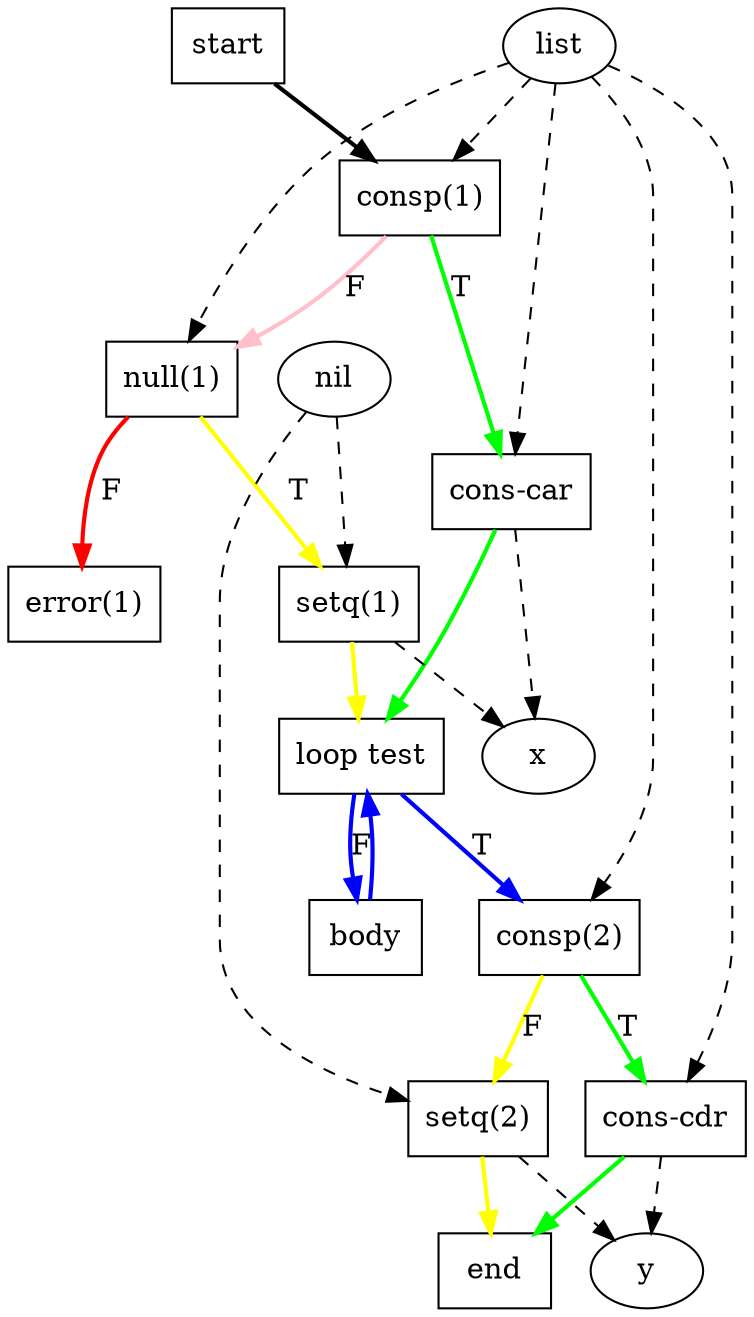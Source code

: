 digraph G {
  start [label = "start", shape = box];
  end [label = "end", shape = box];
  consp1 [label = "consp(1)", shape = box];
  consp2 [label = "consp(2)", shape = box];
  null1 [label = "null(1)", shape = box];
  conscar [label = "cons-car", shape = box];
  conscdr [label = "cons-cdr", shape = box];
  setq1 [label = "setq(1)", shape = box];
  setq2 [label = "setq(2)", shape = box];
  error1 [label = "error(1)", shape = box];
  looptest [label = "loop test", shape = box];
  body [label = "body", shape = box];

  list [label = "list", shape = ellipse];
  nil [label = "nil", shape = ellipse];
  x [label = "x", shape = ellipse];
  y [label = "y", shape = ellipse];

  list -> consp1 [style = dashed];
  list -> consp2 [style = dashed];
  list -> null1 [style = dashed];
  list -> conscar [style = dashed];
  list -> conscdr [style = dashed];
  nil -> setq1 [style = dashed];
  nil -> setq2 [style = dashed];

  conscar -> x [style = dashed];
  conscdr -> y [style = dashed];
  setq1 -> x [style = dashed];
  setq2 -> y [style = dashed];

  start -> consp1 [style = bold];
  consp1 -> conscar [style = bold, color = green, label = "T"];
  consp1 -> null1 [style = bold, color = pink, label = "F"];
  null1 -> setq1 [style = bold, color = yellow, label = "T"];
  null1 -> error1 [style = bold, color = red, label = "F"];
  conscar ->  looptest [style = bold, color = green];
  setq1 -> looptest [style = bold, color = yellow];

  looptest -> consp2 [style = bold, color = blue, label = "T"];
  looptest -> body [style = bold, color = blue, label = "F"];
  body -> looptest [style = bold, color = blue];

  consp2 -> conscdr [style = bold, color = green, label = "T"];
  consp2 -> setq2 [style = bold, color = yellow, label = "F"];
  conscdr -> end [style = bold, color = green];
  setq2 -> end [style = bold, color = yellow];
}